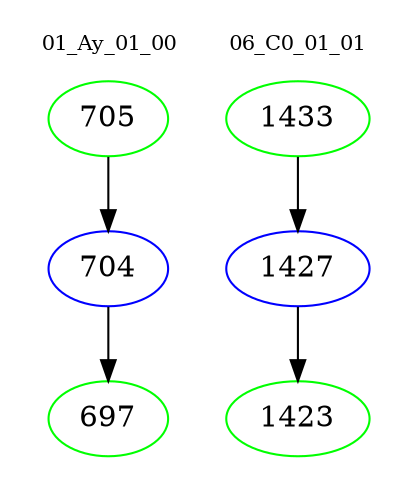 digraph{
subgraph cluster_0 {
color = white
label = "01_Ay_01_00";
fontsize=10;
T0_705 [label="705", color="green"]
T0_705 -> T0_704 [color="black"]
T0_704 [label="704", color="blue"]
T0_704 -> T0_697 [color="black"]
T0_697 [label="697", color="green"]
}
subgraph cluster_1 {
color = white
label = "06_C0_01_01";
fontsize=10;
T1_1433 [label="1433", color="green"]
T1_1433 -> T1_1427 [color="black"]
T1_1427 [label="1427", color="blue"]
T1_1427 -> T1_1423 [color="black"]
T1_1423 [label="1423", color="green"]
}
}
